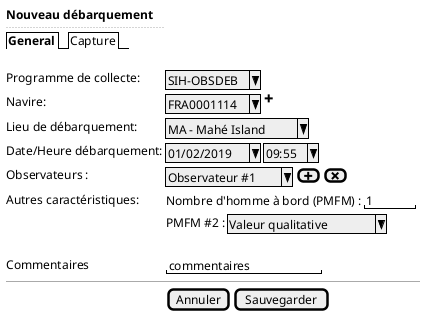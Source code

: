@startsalt
{
  <b>Nouveau débarquement
  ..
  {/ <b>General | Capture }
  .
  Programme de collecte:    | { ^SIH-OBSDEB^ }
  Navire:                   | { ^FRA0001114^ | <&plus> }
  Lieu de débarquement:     | { ^MA - Mahé Island^ }
  Date/Heure débarquement:  | { ^01/02/2019^ | ^09:55^ }
  Observateurs :            | { ^Observateur #1^ | [<&plus>] | [<&x>]}
  Autres caractéristiques:  | { Nombre d'homme à bord (PMFM) : | "   1  " }
  .                         | { PMFM #2 : | ^Valeur qualitative^ }

  .
  Commentaires              | { "commentaires       "}

  -- | --

  .                          | {[Annuler] | [Sauvegarder]}
}
@endsalt
